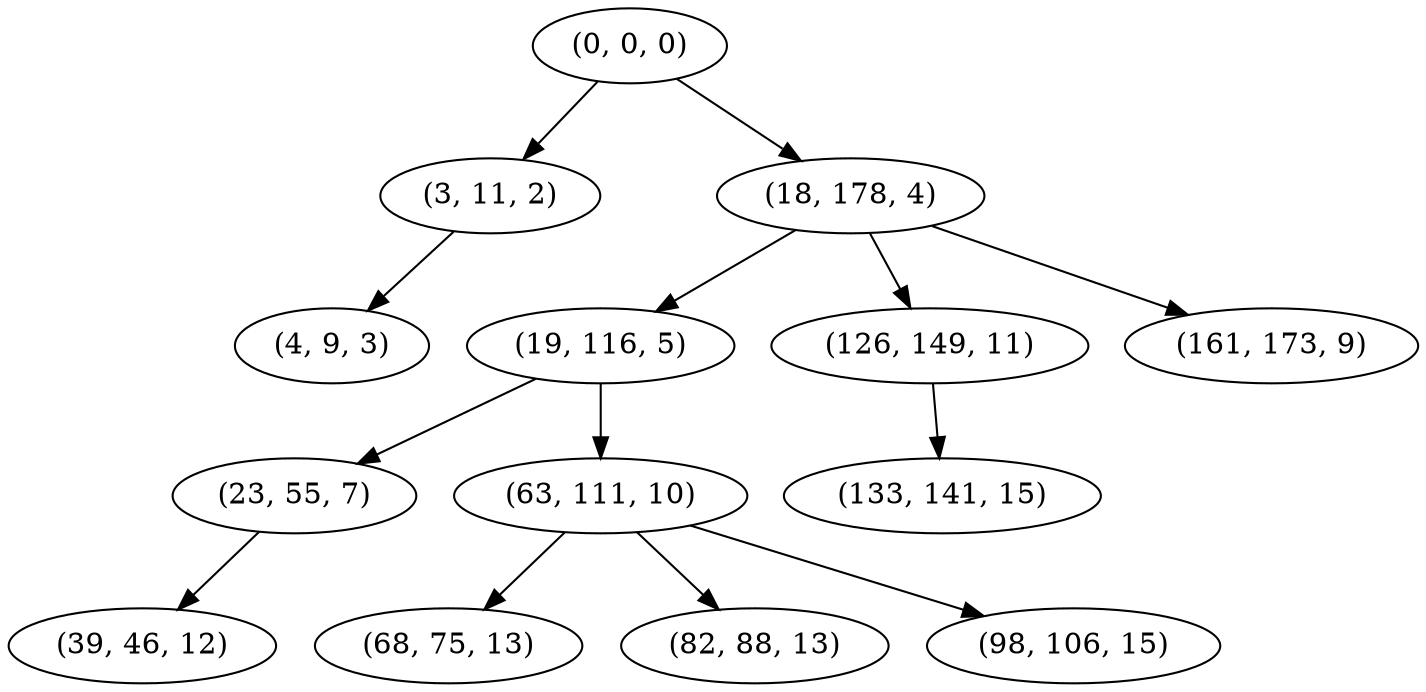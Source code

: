 digraph tree {
    "(0, 0, 0)";
    "(3, 11, 2)";
    "(4, 9, 3)";
    "(18, 178, 4)";
    "(19, 116, 5)";
    "(23, 55, 7)";
    "(39, 46, 12)";
    "(63, 111, 10)";
    "(68, 75, 13)";
    "(82, 88, 13)";
    "(98, 106, 15)";
    "(126, 149, 11)";
    "(133, 141, 15)";
    "(161, 173, 9)";
    "(0, 0, 0)" -> "(3, 11, 2)";
    "(0, 0, 0)" -> "(18, 178, 4)";
    "(3, 11, 2)" -> "(4, 9, 3)";
    "(18, 178, 4)" -> "(19, 116, 5)";
    "(18, 178, 4)" -> "(126, 149, 11)";
    "(18, 178, 4)" -> "(161, 173, 9)";
    "(19, 116, 5)" -> "(23, 55, 7)";
    "(19, 116, 5)" -> "(63, 111, 10)";
    "(23, 55, 7)" -> "(39, 46, 12)";
    "(63, 111, 10)" -> "(68, 75, 13)";
    "(63, 111, 10)" -> "(82, 88, 13)";
    "(63, 111, 10)" -> "(98, 106, 15)";
    "(126, 149, 11)" -> "(133, 141, 15)";
}
